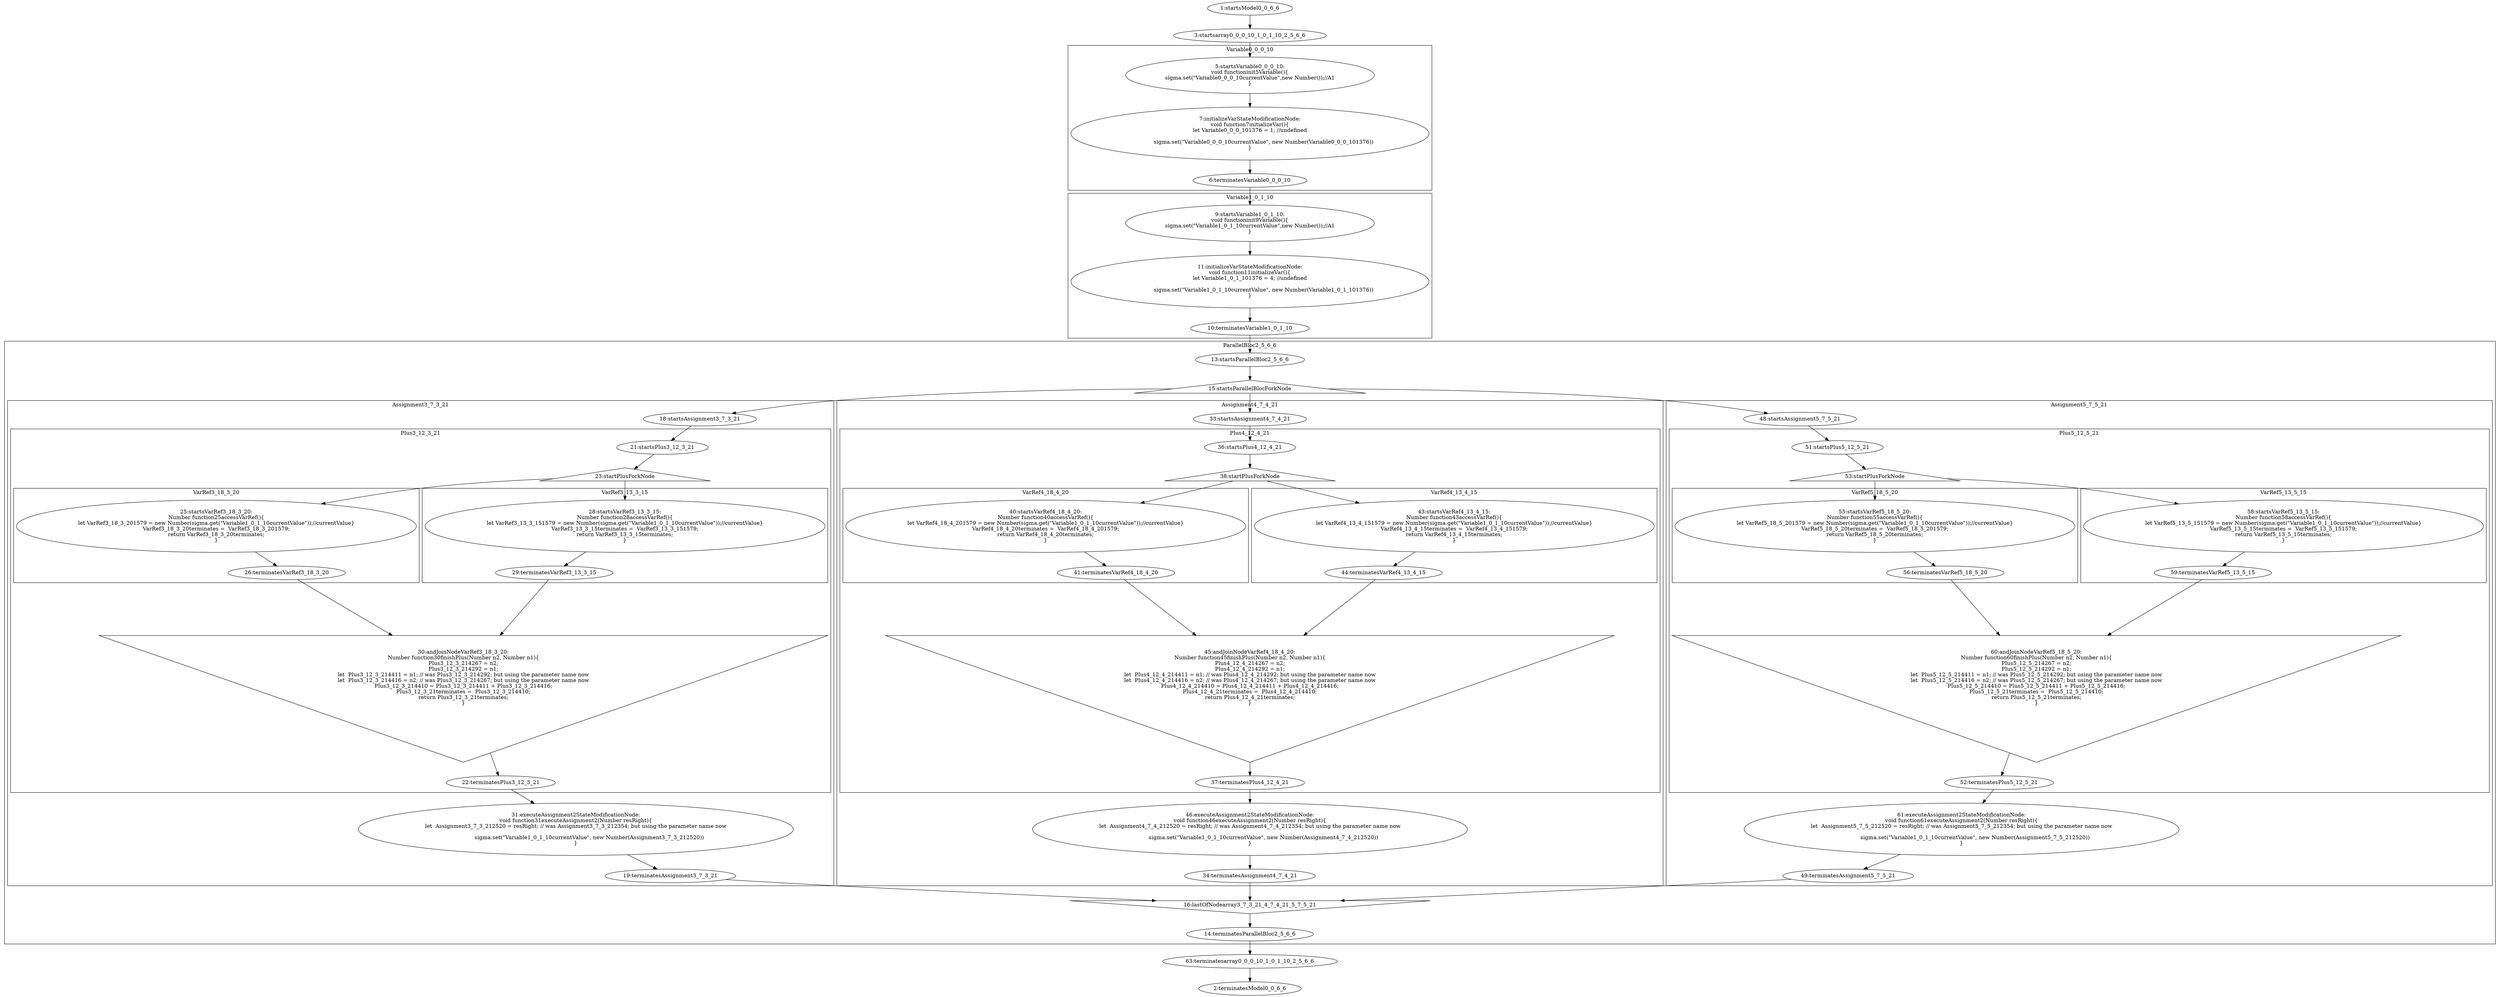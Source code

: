 digraph G {
subgraph cluster_4 {
label = "Variable0_0_0_10";
  "5" [label="5:startsVariable0_0_0_10:
void functioninit5Variable(){
sigma.set(\"Variable0_0_0_10currentValue\",new Number());//A1
}" shape="ellipse" ];
  "6" [label="6:terminatesVariable0_0_0_10" shape="ellipse" ];
  "7" [label="7:initializeVarStateModificationNode:
void function7initializeVar(){
let Variable0_0_0_101376 = 1; //undefined

                sigma.set(\"Variable0_0_0_10currentValue\", new Number(Variable0_0_0_101376))
}" shape="ellipse" ];
}
subgraph cluster_8 {
label = "Variable1_0_1_10";
  "9" [label="9:startsVariable1_0_1_10:
void functioninit9Variable(){
sigma.set(\"Variable1_0_1_10currentValue\",new Number());//A1
}" shape="ellipse" ];
  "10" [label="10:terminatesVariable1_0_1_10" shape="ellipse" ];
  "11" [label="11:initializeVarStateModificationNode:
void function11initializeVar(){
let Variable1_0_1_101376 = 4; //undefined

                sigma.set(\"Variable1_0_1_10currentValue\", new Number(Variable1_0_1_101376))
}" shape="ellipse" ];
}
subgraph cluster_12 {
label = "ParallelBloc2_5_6_6";
  "13" [label="13:startsParallelBloc2_5_6_6" shape="ellipse" ];
  "14" [label="14:terminatesParallelBloc2_5_6_6" shape="ellipse" ];
  "15" [label="15:startsParallelBlocForkNode" shape="triangle" ];
  "16" [label="16:lastOfNodearray3_7_3_21_4_7_4_21_5_7_5_21" shape="invtriangle" ];
subgraph cluster_17 {
label = "Assignment3_7_3_21";
  "18" [label="18:startsAssignment3_7_3_21" shape="ellipse" ];
  "19" [label="19:terminatesAssignment3_7_3_21" shape="ellipse" ];
  "31" [label="31:executeAssignment2StateModificationNode:
void function31executeAssignment2(Number resRight){
let  Assignment3_7_3_212520 = resRight; // was Assignment3_7_3_212354; but using the parameter name now
                                 
                sigma.set(\"Variable1_0_1_10currentValue\", new Number(Assignment3_7_3_212520))
}" shape="ellipse" ];
subgraph cluster_20 {
label = "Plus3_12_3_21";
  "21" [label="21:startsPlus3_12_3_21" shape="ellipse" ];
  "22" [label="22:terminatesPlus3_12_3_21" shape="ellipse" ];
  "23" [label="23:startPlusForkNode" shape="triangle" ];
  "30" [label="30:andJoinNodeVarRef3_18_3_20:
Number function30finishPlus(Number n2, Number n1){
Plus3_12_3_214267 = n2;
Plus3_12_3_214292 = n1;
let  Plus3_12_3_214411 = n1; // was Plus3_12_3_214292; but using the parameter name now
let  Plus3_12_3_214416 = n2; // was Plus3_12_3_214267; but using the parameter name now
Plus3_12_3_214410 = Plus3_12_3_214411 + Plus3_12_3_214416;
Plus3_12_3_21terminates =  Plus3_12_3_214410;
return Plus3_12_3_21terminates;
}" shape="invtriangle" ];
subgraph cluster_24 {
label = "VarRef3_18_3_20";
  "25" [label="25:startsVarRef3_18_3_20:
Number function25accessVarRef(){
let VarRef3_18_3_201579 = new Number(sigma.get(\"Variable1_0_1_10currentValue\"));//currentValue}
VarRef3_18_3_20terminates =  VarRef3_18_3_201579;
return VarRef3_18_3_20terminates;
}" shape="ellipse" ];
  "26" [label="26:terminatesVarRef3_18_3_20" shape="ellipse" ];
}
subgraph cluster_27 {
label = "VarRef3_13_3_15";
  "28" [label="28:startsVarRef3_13_3_15:
Number function28accessVarRef(){
let VarRef3_13_3_151579 = new Number(sigma.get(\"Variable1_0_1_10currentValue\"));//currentValue}
VarRef3_13_3_15terminates =  VarRef3_13_3_151579;
return VarRef3_13_3_15terminates;
}" shape="ellipse" ];
  "29" [label="29:terminatesVarRef3_13_3_15" shape="ellipse" ];
}
}
}
subgraph cluster_32 {
label = "Assignment4_7_4_21";
  "33" [label="33:startsAssignment4_7_4_21" shape="ellipse" ];
  "34" [label="34:terminatesAssignment4_7_4_21" shape="ellipse" ];
  "46" [label="46:executeAssignment2StateModificationNode:
void function46executeAssignment2(Number resRight){
let  Assignment4_7_4_212520 = resRight; // was Assignment4_7_4_212354; but using the parameter name now
                                 
                sigma.set(\"Variable1_0_1_10currentValue\", new Number(Assignment4_7_4_212520))
}" shape="ellipse" ];
subgraph cluster_35 {
label = "Plus4_12_4_21";
  "36" [label="36:startsPlus4_12_4_21" shape="ellipse" ];
  "37" [label="37:terminatesPlus4_12_4_21" shape="ellipse" ];
  "38" [label="38:startPlusForkNode" shape="triangle" ];
  "45" [label="45:andJoinNodeVarRef4_18_4_20:
Number function45finishPlus(Number n2, Number n1){
Plus4_12_4_214267 = n2;
Plus4_12_4_214292 = n1;
let  Plus4_12_4_214411 = n1; // was Plus4_12_4_214292; but using the parameter name now
let  Plus4_12_4_214416 = n2; // was Plus4_12_4_214267; but using the parameter name now
Plus4_12_4_214410 = Plus4_12_4_214411 + Plus4_12_4_214416;
Plus4_12_4_21terminates =  Plus4_12_4_214410;
return Plus4_12_4_21terminates;
}" shape="invtriangle" ];
subgraph cluster_39 {
label = "VarRef4_18_4_20";
  "40" [label="40:startsVarRef4_18_4_20:
Number function40accessVarRef(){
let VarRef4_18_4_201579 = new Number(sigma.get(\"Variable1_0_1_10currentValue\"));//currentValue}
VarRef4_18_4_20terminates =  VarRef4_18_4_201579;
return VarRef4_18_4_20terminates;
}" shape="ellipse" ];
  "41" [label="41:terminatesVarRef4_18_4_20" shape="ellipse" ];
}
subgraph cluster_42 {
label = "VarRef4_13_4_15";
  "43" [label="43:startsVarRef4_13_4_15:
Number function43accessVarRef(){
let VarRef4_13_4_151579 = new Number(sigma.get(\"Variable1_0_1_10currentValue\"));//currentValue}
VarRef4_13_4_15terminates =  VarRef4_13_4_151579;
return VarRef4_13_4_15terminates;
}" shape="ellipse" ];
  "44" [label="44:terminatesVarRef4_13_4_15" shape="ellipse" ];
}
}
}
subgraph cluster_47 {
label = "Assignment5_7_5_21";
  "48" [label="48:startsAssignment5_7_5_21" shape="ellipse" ];
  "49" [label="49:terminatesAssignment5_7_5_21" shape="ellipse" ];
  "61" [label="61:executeAssignment2StateModificationNode:
void function61executeAssignment2(Number resRight){
let  Assignment5_7_5_212520 = resRight; // was Assignment5_7_5_212354; but using the parameter name now
                                 
                sigma.set(\"Variable1_0_1_10currentValue\", new Number(Assignment5_7_5_212520))
}" shape="ellipse" ];
subgraph cluster_50 {
label = "Plus5_12_5_21";
  "51" [label="51:startsPlus5_12_5_21" shape="ellipse" ];
  "52" [label="52:terminatesPlus5_12_5_21" shape="ellipse" ];
  "53" [label="53:startPlusForkNode" shape="triangle" ];
  "60" [label="60:andJoinNodeVarRef5_18_5_20:
Number function60finishPlus(Number n2, Number n1){
Plus5_12_5_214267 = n2;
Plus5_12_5_214292 = n1;
let  Plus5_12_5_214411 = n1; // was Plus5_12_5_214292; but using the parameter name now
let  Plus5_12_5_214416 = n2; // was Plus5_12_5_214267; but using the parameter name now
Plus5_12_5_214410 = Plus5_12_5_214411 + Plus5_12_5_214416;
Plus5_12_5_21terminates =  Plus5_12_5_214410;
return Plus5_12_5_21terminates;
}" shape="invtriangle" ];
subgraph cluster_54 {
label = "VarRef5_18_5_20";
  "55" [label="55:startsVarRef5_18_5_20:
Number function55accessVarRef(){
let VarRef5_18_5_201579 = new Number(sigma.get(\"Variable1_0_1_10currentValue\"));//currentValue}
VarRef5_18_5_20terminates =  VarRef5_18_5_201579;
return VarRef5_18_5_20terminates;
}" shape="ellipse" ];
  "56" [label="56:terminatesVarRef5_18_5_20" shape="ellipse" ];
}
subgraph cluster_57 {
label = "VarRef5_13_5_15";
  "58" [label="58:startsVarRef5_13_5_15:
Number function58accessVarRef(){
let VarRef5_13_5_151579 = new Number(sigma.get(\"Variable1_0_1_10currentValue\"));//currentValue}
VarRef5_13_5_15terminates =  VarRef5_13_5_151579;
return VarRef5_13_5_15terminates;
}" shape="ellipse" ];
  "59" [label="59:terminatesVarRef5_13_5_15" shape="ellipse" ];
}
}
}
}
  "1" [label="1:startsModel0_0_6_6" shape="ellipse" ];
  "2" [label="2:terminatesModel0_0_6_6" shape="ellipse" ];
  "3" [label="3:startsarray0_0_0_10_1_0_1_10_2_5_6_6" shape="ellipse" ];
  "63" [label="63:terminatesarray0_0_0_10_1_0_1_10_2_5_6_6" shape="ellipse" ];
  "5" -> "7" [label=""];
  "7" -> "6" [label=""];
  "9" -> "11" [label=""];
  "11" -> "10" [label=""];
  "25" -> "26" [label=""];
  "28" -> "29" [label=""];
  "21" -> "23" [label=""];
  "23" -> "25" [label=""];
  "23" -> "28" [label=""];
  "26" -> "30" [label=""];
  "29" -> "30" [label=""];
  "30" -> "22" [label=""];
  "18" -> "21" [label=""];
  "22" -> "31" [label=""];
  "31" -> "19" [label=""];
  "40" -> "41" [label=""];
  "43" -> "44" [label=""];
  "36" -> "38" [label=""];
  "38" -> "40" [label=""];
  "38" -> "43" [label=""];
  "41" -> "45" [label=""];
  "44" -> "45" [label=""];
  "45" -> "37" [label=""];
  "33" -> "36" [label=""];
  "37" -> "46" [label=""];
  "46" -> "34" [label=""];
  "55" -> "56" [label=""];
  "58" -> "59" [label=""];
  "51" -> "53" [label=""];
  "53" -> "55" [label=""];
  "53" -> "58" [label=""];
  "56" -> "60" [label=""];
  "59" -> "60" [label=""];
  "60" -> "52" [label=""];
  "48" -> "51" [label=""];
  "52" -> "61" [label=""];
  "61" -> "49" [label=""];
  "13" -> "15" [label=""];
  "15" -> "18" [label=""];
  "19" -> "16" [label=""];
  "15" -> "33" [label=""];
  "34" -> "16" [label=""];
  "15" -> "48" [label=""];
  "49" -> "16" [label=""];
  "16" -> "14" [label=""];
  "1" -> "3" [label=""];
  "3" -> "5" [label=""];
  "6" -> "9" [label=""];
  "10" -> "13" [label=""];
  "14" -> "63" [label=""];
  "63" -> "2" [label=""];
}